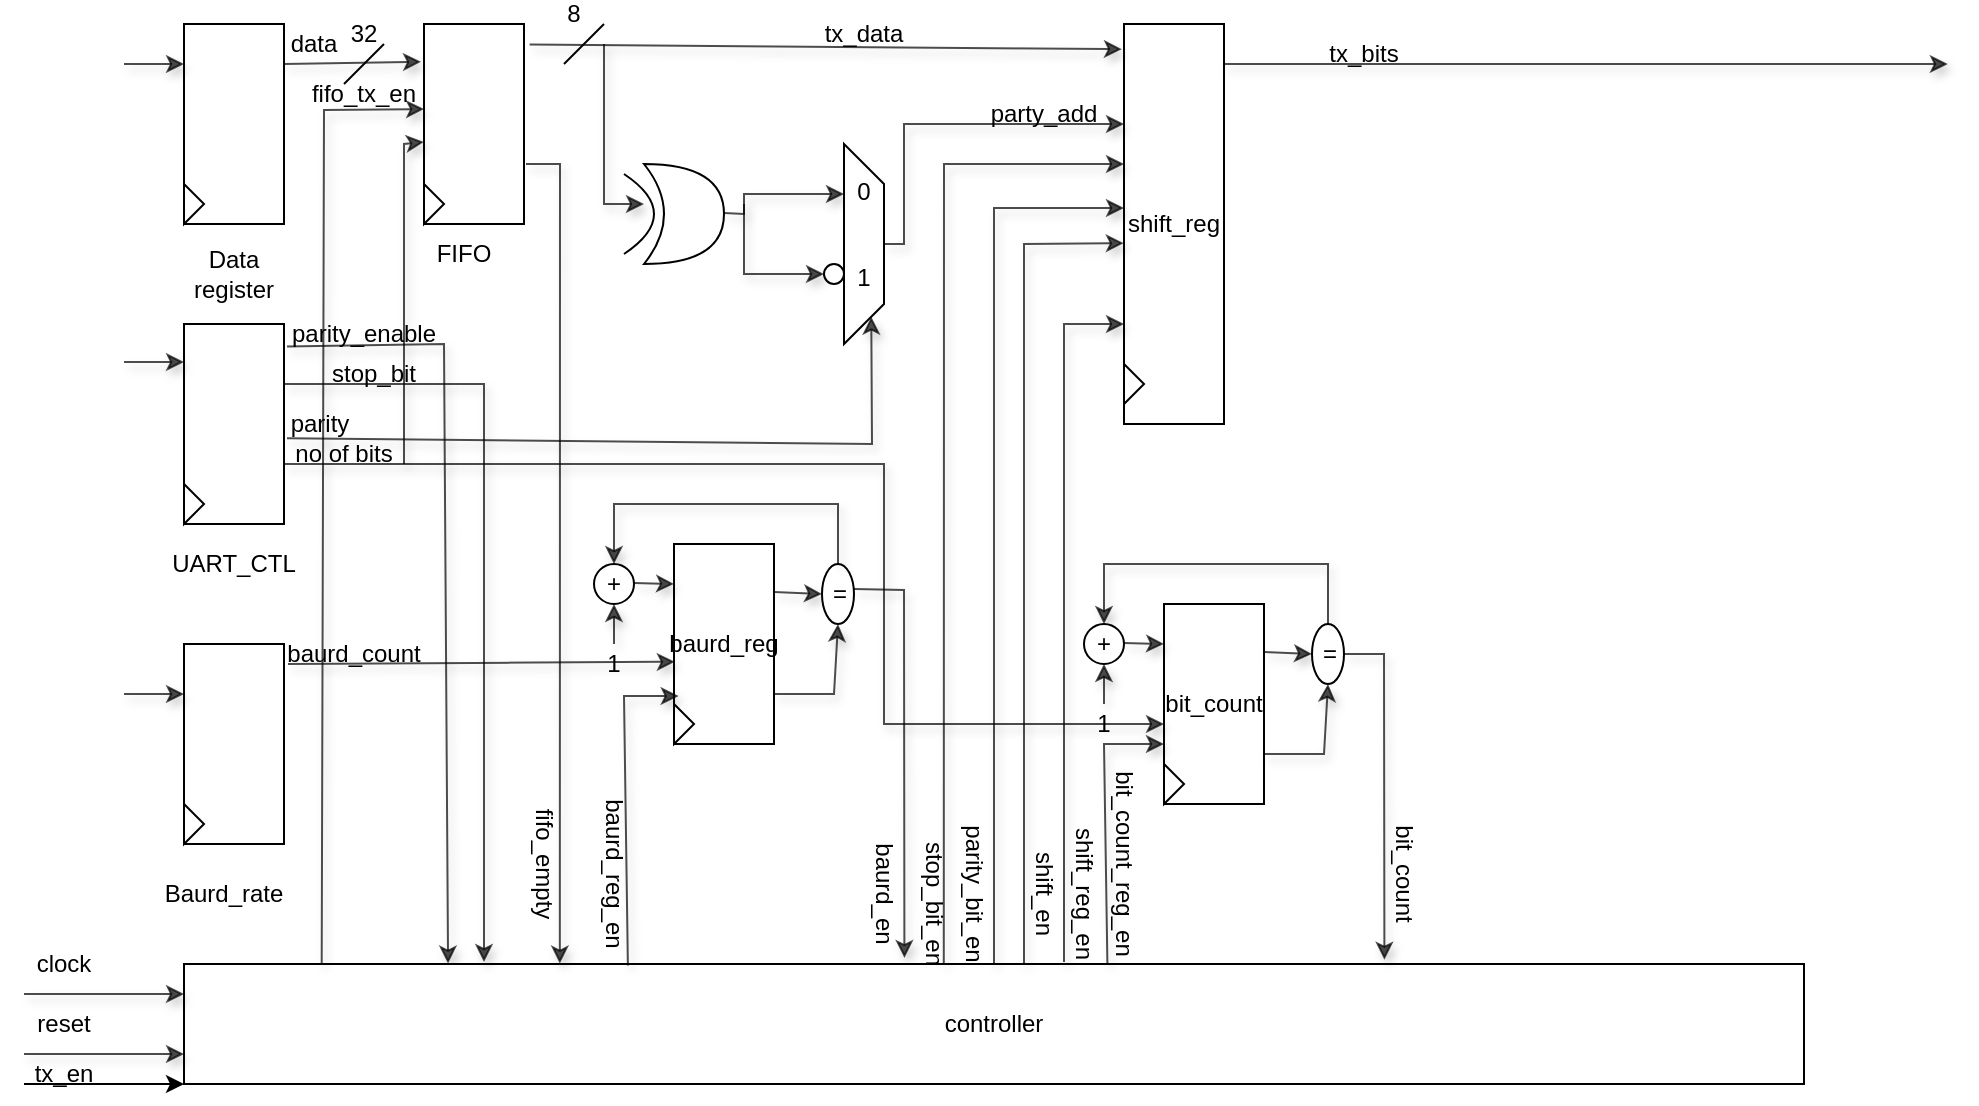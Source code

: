 <mxfile version="26.0.16" pages="2">
  <diagram name="Page-1" id="0iQmTiWb_SyuVuj741Ms">
    <mxGraphModel dx="864" dy="516" grid="1" gridSize="10" guides="1" tooltips="1" connect="1" arrows="1" fold="1" page="1" pageScale="1" pageWidth="1100" pageHeight="850" math="0" shadow="0">
      <root>
        <mxCell id="0" />
        <mxCell id="1" parent="0" />
        <mxCell id="nmXEE6ZkfctVZ-WLgOEb-1" value="" style="rounded=0;whiteSpace=wrap;html=1;direction=south;" parent="1" vertex="1">
          <mxGeometry x="280" y="90" width="50" height="100" as="geometry" />
        </mxCell>
        <mxCell id="nmXEE6ZkfctVZ-WLgOEb-2" value="" style="triangle;whiteSpace=wrap;html=1;" parent="1" vertex="1">
          <mxGeometry x="280" y="170" width="10" height="20" as="geometry" />
        </mxCell>
        <mxCell id="nmXEE6ZkfctVZ-WLgOEb-3" value="" style="rounded=0;whiteSpace=wrap;html=1;direction=south;" parent="1" vertex="1">
          <mxGeometry x="280" y="240" width="50" height="100" as="geometry" />
        </mxCell>
        <mxCell id="nmXEE6ZkfctVZ-WLgOEb-4" value="" style="triangle;whiteSpace=wrap;html=1;" parent="1" vertex="1">
          <mxGeometry x="280" y="320" width="10" height="20" as="geometry" />
        </mxCell>
        <mxCell id="nmXEE6ZkfctVZ-WLgOEb-5" value="" style="rounded=0;whiteSpace=wrap;html=1;direction=south;" parent="1" vertex="1">
          <mxGeometry x="280" y="400" width="50" height="100" as="geometry" />
        </mxCell>
        <mxCell id="nmXEE6ZkfctVZ-WLgOEb-6" value="" style="triangle;whiteSpace=wrap;html=1;" parent="1" vertex="1">
          <mxGeometry x="280" y="480" width="10" height="20" as="geometry" />
        </mxCell>
        <mxCell id="nmXEE6ZkfctVZ-WLgOEb-7" value="" style="rounded=0;whiteSpace=wrap;html=1;direction=south;" parent="1" vertex="1">
          <mxGeometry x="400" y="90" width="50" height="100" as="geometry" />
        </mxCell>
        <mxCell id="nmXEE6ZkfctVZ-WLgOEb-8" value="" style="triangle;whiteSpace=wrap;html=1;" parent="1" vertex="1">
          <mxGeometry x="400" y="170" width="10" height="20" as="geometry" />
        </mxCell>
        <mxCell id="nmXEE6ZkfctVZ-WLgOEb-9" value="" style="endArrow=classic;html=1;rounded=0;strokeWidth=1;startSize=6;opacity=70;jumpSize=1;strokeColor=default;shadow=1;entryX=0.189;entryY=1.03;entryDx=0;entryDy=0;entryPerimeter=0;" parent="1" target="nmXEE6ZkfctVZ-WLgOEb-7" edge="1">
          <mxGeometry width="50" height="50" relative="1" as="geometry">
            <mxPoint x="330" y="110" as="sourcePoint" />
            <mxPoint x="360" y="110" as="targetPoint" />
          </mxGeometry>
        </mxCell>
        <mxCell id="nmXEE6ZkfctVZ-WLgOEb-10" value="shift_reg" style="rounded=0;whiteSpace=wrap;html=1;direction=south;" parent="1" vertex="1">
          <mxGeometry x="750" y="90" width="50" height="200" as="geometry" />
        </mxCell>
        <mxCell id="nmXEE6ZkfctVZ-WLgOEb-11" value="" style="triangle;whiteSpace=wrap;html=1;" parent="1" vertex="1">
          <mxGeometry x="750" y="260" width="10" height="20" as="geometry" />
        </mxCell>
        <mxCell id="nmXEE6ZkfctVZ-WLgOEb-12" value="Data register" style="text;html=1;align=center;verticalAlign=middle;whiteSpace=wrap;rounded=0;" parent="1" vertex="1">
          <mxGeometry x="275" y="200" width="60" height="30" as="geometry" />
        </mxCell>
        <mxCell id="nmXEE6ZkfctVZ-WLgOEb-14" value="UART_CTL" style="text;html=1;align=center;verticalAlign=middle;whiteSpace=wrap;rounded=0;" parent="1" vertex="1">
          <mxGeometry x="275" y="345" width="60" height="30" as="geometry" />
        </mxCell>
        <mxCell id="nmXEE6ZkfctVZ-WLgOEb-15" value="Baurd_rate" style="text;html=1;align=center;verticalAlign=middle;whiteSpace=wrap;rounded=0;" parent="1" vertex="1">
          <mxGeometry x="270" y="510" width="60" height="30" as="geometry" />
        </mxCell>
        <mxCell id="nmXEE6ZkfctVZ-WLgOEb-16" value="" style="endArrow=classic;html=1;rounded=0;strokeWidth=1;startSize=6;opacity=70;jumpSize=1;strokeColor=default;shadow=1;exitX=0.112;exitY=-0.03;exitDx=0;exitDy=0;exitPerimeter=0;entryX=0.163;entryY=-0.004;entryDx=0;entryDy=0;entryPerimeter=0;" parent="1" source="nmXEE6ZkfctVZ-WLgOEb-3" target="nmXEE6ZkfctVZ-WLgOEb-52" edge="1">
          <mxGeometry width="50" height="50" relative="1" as="geometry">
            <mxPoint x="331" y="260" as="sourcePoint" />
            <mxPoint x="365" y="557" as="targetPoint" />
            <Array as="points">
              <mxPoint x="410" y="250" />
            </Array>
          </mxGeometry>
        </mxCell>
        <mxCell id="nmXEE6ZkfctVZ-WLgOEb-17" value="parity_enable" style="text;html=1;align=center;verticalAlign=middle;whiteSpace=wrap;rounded=0;" parent="1" vertex="1">
          <mxGeometry x="340" y="230" width="60" height="30" as="geometry" />
        </mxCell>
        <mxCell id="nmXEE6ZkfctVZ-WLgOEb-18" value="" style="endArrow=classic;html=1;rounded=0;strokeWidth=1;startSize=6;opacity=70;jumpSize=1;strokeColor=default;shadow=1;entryX=0.063;entryY=1.021;entryDx=0;entryDy=0;entryPerimeter=0;exitX=0.103;exitY=-0.056;exitDx=0;exitDy=0;exitPerimeter=0;" parent="1" source="nmXEE6ZkfctVZ-WLgOEb-7" target="nmXEE6ZkfctVZ-WLgOEb-10" edge="1">
          <mxGeometry width="50" height="50" relative="1" as="geometry">
            <mxPoint x="490" y="100" as="sourcePoint" />
            <mxPoint x="520" y="100" as="targetPoint" />
          </mxGeometry>
        </mxCell>
        <mxCell id="nmXEE6ZkfctVZ-WLgOEb-19" value="" style="endArrow=classic;html=1;rounded=0;strokeWidth=1;startSize=6;opacity=70;jumpSize=1;strokeColor=default;shadow=1;" parent="1" edge="1">
          <mxGeometry width="50" height="50" relative="1" as="geometry">
            <mxPoint x="490" y="100" as="sourcePoint" />
            <mxPoint x="510" y="180" as="targetPoint" />
            <Array as="points">
              <mxPoint x="490" y="180" />
            </Array>
          </mxGeometry>
        </mxCell>
        <mxCell id="nmXEE6ZkfctVZ-WLgOEb-32" value="" style="endArrow=classic;html=1;rounded=0;strokeWidth=1;startSize=6;opacity=70;jumpSize=1;strokeColor=default;shadow=1;entryX=0.25;entryY=1;entryDx=0;entryDy=0;" parent="1" target="nmXEE6ZkfctVZ-WLgOEb-10" edge="1">
          <mxGeometry width="50" height="50" relative="1" as="geometry">
            <mxPoint x="630" y="200" as="sourcePoint" />
            <mxPoint x="750" y="140" as="targetPoint" />
            <Array as="points">
              <mxPoint x="640" y="200" />
              <mxPoint x="640" y="140" />
            </Array>
          </mxGeometry>
        </mxCell>
        <mxCell id="nmXEE6ZkfctVZ-WLgOEb-33" value="" style="endArrow=classic;html=1;rounded=0;strokeWidth=1;startSize=6;opacity=70;jumpSize=1;strokeColor=default;shadow=1;entryX=1;entryY=0.25;entryDx=0;entryDy=0;exitX=0.571;exitY=-0.03;exitDx=0;exitDy=0;exitPerimeter=0;" parent="1" source="nmXEE6ZkfctVZ-WLgOEb-3" target="nmXEE6ZkfctVZ-WLgOEb-24" edge="1">
          <mxGeometry width="50" height="50" relative="1" as="geometry">
            <mxPoint x="330" y="280" as="sourcePoint" />
            <mxPoint x="360" y="280" as="targetPoint" />
            <Array as="points">
              <mxPoint x="624" y="300" />
            </Array>
          </mxGeometry>
        </mxCell>
        <mxCell id="nmXEE6ZkfctVZ-WLgOEb-50" value="" style="group" parent="1" vertex="1" connectable="0">
          <mxGeometry x="485" y="330" width="130" height="120" as="geometry" />
        </mxCell>
        <mxCell id="nmXEE6ZkfctVZ-WLgOEb-37" value="baurd_reg" style="rounded=0;whiteSpace=wrap;html=1;direction=south;" parent="nmXEE6ZkfctVZ-WLgOEb-50" vertex="1">
          <mxGeometry x="40" y="20" width="50" height="100" as="geometry" />
        </mxCell>
        <mxCell id="nmXEE6ZkfctVZ-WLgOEb-38" value="" style="triangle;whiteSpace=wrap;html=1;" parent="nmXEE6ZkfctVZ-WLgOEb-50" vertex="1">
          <mxGeometry x="40" y="100" width="10" height="20" as="geometry" />
        </mxCell>
        <mxCell id="nmXEE6ZkfctVZ-WLgOEb-42" value="" style="group" parent="nmXEE6ZkfctVZ-WLgOEb-50" vertex="1" connectable="0">
          <mxGeometry x="90" y="30" width="40" height="30" as="geometry" />
        </mxCell>
        <mxCell id="nmXEE6ZkfctVZ-WLgOEb-39" value="" style="endArrow=classic;html=1;rounded=0;strokeWidth=1;startSize=6;opacity=70;jumpSize=1;strokeColor=default;shadow=1;entryX=0;entryY=0.5;entryDx=0;entryDy=0;" parent="nmXEE6ZkfctVZ-WLgOEb-42" target="nmXEE6ZkfctVZ-WLgOEb-40" edge="1">
          <mxGeometry width="50" height="50" relative="1" as="geometry">
            <mxPoint y="14" as="sourcePoint" />
            <mxPoint x="20" y="14" as="targetPoint" />
          </mxGeometry>
        </mxCell>
        <mxCell id="nmXEE6ZkfctVZ-WLgOEb-40" value="" style="ellipse;whiteSpace=wrap;html=1;" parent="nmXEE6ZkfctVZ-WLgOEb-42" vertex="1">
          <mxGeometry x="24" width="16" height="30" as="geometry" />
        </mxCell>
        <mxCell id="nmXEE6ZkfctVZ-WLgOEb-41" value="=" style="text;html=1;align=center;verticalAlign=middle;whiteSpace=wrap;rounded=0;" parent="nmXEE6ZkfctVZ-WLgOEb-42" vertex="1">
          <mxGeometry x="26" y="10" width="14" height="10" as="geometry" />
        </mxCell>
        <mxCell id="nmXEE6ZkfctVZ-WLgOEb-44" value="" style="endArrow=classic;html=1;rounded=0;strokeWidth=1;startSize=6;opacity=70;jumpSize=1;strokeColor=default;shadow=1;exitX=0.5;exitY=0;exitDx=0;exitDy=0;" parent="nmXEE6ZkfctVZ-WLgOEb-50" source="nmXEE6ZkfctVZ-WLgOEb-40" target="nmXEE6ZkfctVZ-WLgOEb-45" edge="1">
          <mxGeometry width="50" height="50" relative="1" as="geometry">
            <mxPoint x="155" y="20" as="sourcePoint" />
            <mxPoint y="40" as="targetPoint" />
            <Array as="points">
              <mxPoint x="122" />
              <mxPoint x="10" />
            </Array>
          </mxGeometry>
        </mxCell>
        <mxCell id="nmXEE6ZkfctVZ-WLgOEb-45" value="" style="ellipse;whiteSpace=wrap;html=1;" parent="nmXEE6ZkfctVZ-WLgOEb-50" vertex="1">
          <mxGeometry y="30" width="20" height="20" as="geometry" />
        </mxCell>
        <mxCell id="nmXEE6ZkfctVZ-WLgOEb-46" value="+" style="text;html=1;align=center;verticalAlign=middle;whiteSpace=wrap;rounded=0;" parent="nmXEE6ZkfctVZ-WLgOEb-50" vertex="1">
          <mxGeometry x="5" y="32.5" width="10" height="15" as="geometry" />
        </mxCell>
        <mxCell id="nmXEE6ZkfctVZ-WLgOEb-47" value="" style="endArrow=classic;html=1;rounded=0;strokeWidth=1;startSize=6;opacity=70;jumpSize=1;strokeColor=default;shadow=1;entryX=0.5;entryY=1;entryDx=0;entryDy=0;" parent="nmXEE6ZkfctVZ-WLgOEb-50" target="nmXEE6ZkfctVZ-WLgOEb-45" edge="1">
          <mxGeometry width="50" height="50" relative="1" as="geometry">
            <mxPoint x="10" y="70" as="sourcePoint" />
            <mxPoint x="-10" y="10" as="targetPoint" />
          </mxGeometry>
        </mxCell>
        <mxCell id="nmXEE6ZkfctVZ-WLgOEb-48" value="1" style="text;html=1;align=center;verticalAlign=middle;whiteSpace=wrap;rounded=0;" parent="nmXEE6ZkfctVZ-WLgOEb-50" vertex="1">
          <mxGeometry y="75" width="20" height="10" as="geometry" />
        </mxCell>
        <mxCell id="nmXEE6ZkfctVZ-WLgOEb-49" value="" style="endArrow=classic;html=1;rounded=0;strokeWidth=1;startSize=6;opacity=70;jumpSize=1;strokeColor=default;shadow=1;" parent="nmXEE6ZkfctVZ-WLgOEb-50" edge="1">
          <mxGeometry width="50" height="50" relative="1" as="geometry">
            <mxPoint x="20" y="39.5" as="sourcePoint" />
            <mxPoint x="40" y="40" as="targetPoint" />
          </mxGeometry>
        </mxCell>
        <mxCell id="nmXEE6ZkfctVZ-WLgOEb-43" value="" style="endArrow=classic;html=1;rounded=0;strokeWidth=1;startSize=6;opacity=70;jumpSize=1;strokeColor=default;shadow=1;entryX=0.5;entryY=1;entryDx=0;entryDy=0;exitX=0.75;exitY=0;exitDx=0;exitDy=0;" parent="nmXEE6ZkfctVZ-WLgOEb-50" source="nmXEE6ZkfctVZ-WLgOEb-37" target="nmXEE6ZkfctVZ-WLgOEb-40" edge="1">
          <mxGeometry width="50" height="50" relative="1" as="geometry">
            <mxPoint x="100" y="90" as="sourcePoint" />
            <mxPoint x="-40" y="95" as="targetPoint" />
            <Array as="points">
              <mxPoint x="120" y="95" />
            </Array>
          </mxGeometry>
        </mxCell>
        <mxCell id="nmXEE6ZkfctVZ-WLgOEb-51" value="" style="endArrow=classic;html=1;rounded=0;strokeWidth=1;startSize=6;opacity=70;jumpSize=1;strokeColor=default;shadow=1;entryX=0.42;entryY=-0.051;entryDx=0;entryDy=0;entryPerimeter=0;exitX=1;exitY=0.25;exitDx=0;exitDy=0;" parent="1" source="nmXEE6ZkfctVZ-WLgOEb-41" edge="1">
          <mxGeometry width="50" height="50" relative="1" as="geometry">
            <mxPoint x="640" y="375" as="sourcePoint" />
            <mxPoint x="640.2" y="556.94" as="targetPoint" />
            <Array as="points">
              <mxPoint x="640" y="373" />
            </Array>
          </mxGeometry>
        </mxCell>
        <mxCell id="nmXEE6ZkfctVZ-WLgOEb-52" value="" style="rounded=0;whiteSpace=wrap;html=1;" parent="1" vertex="1">
          <mxGeometry x="280" y="560" width="810" height="60" as="geometry" />
        </mxCell>
        <UserObject label="controller" link="data:page/id,8DzqNKBsNxJn6VCQn896" id="nmXEE6ZkfctVZ-WLgOEb-53">
          <mxCell style="text;html=1;align=center;verticalAlign=middle;whiteSpace=wrap;rounded=0;" parent="1" vertex="1">
            <mxGeometry x="655" y="575" width="60" height="30" as="geometry" />
          </mxCell>
        </UserObject>
        <mxCell id="nmXEE6ZkfctVZ-WLgOEb-54" value="" style="group" parent="1" vertex="1" connectable="0">
          <mxGeometry x="730" y="360" width="130" height="120" as="geometry" />
        </mxCell>
        <mxCell id="nmXEE6ZkfctVZ-WLgOEb-55" value="bit_count" style="rounded=0;whiteSpace=wrap;html=1;direction=south;" parent="nmXEE6ZkfctVZ-WLgOEb-54" vertex="1">
          <mxGeometry x="40" y="20" width="50" height="100" as="geometry" />
        </mxCell>
        <mxCell id="nmXEE6ZkfctVZ-WLgOEb-56" value="" style="triangle;whiteSpace=wrap;html=1;" parent="nmXEE6ZkfctVZ-WLgOEb-54" vertex="1">
          <mxGeometry x="40" y="100" width="10" height="20" as="geometry" />
        </mxCell>
        <mxCell id="nmXEE6ZkfctVZ-WLgOEb-57" value="" style="group" parent="nmXEE6ZkfctVZ-WLgOEb-54" vertex="1" connectable="0">
          <mxGeometry x="90" y="30" width="40" height="30" as="geometry" />
        </mxCell>
        <mxCell id="nmXEE6ZkfctVZ-WLgOEb-58" value="" style="endArrow=classic;html=1;rounded=0;strokeWidth=1;startSize=6;opacity=70;jumpSize=1;strokeColor=default;shadow=1;entryX=0;entryY=0.5;entryDx=0;entryDy=0;" parent="nmXEE6ZkfctVZ-WLgOEb-57" target="nmXEE6ZkfctVZ-WLgOEb-59" edge="1">
          <mxGeometry width="50" height="50" relative="1" as="geometry">
            <mxPoint y="14" as="sourcePoint" />
            <mxPoint x="20" y="14" as="targetPoint" />
          </mxGeometry>
        </mxCell>
        <mxCell id="nmXEE6ZkfctVZ-WLgOEb-59" value="" style="ellipse;whiteSpace=wrap;html=1;" parent="nmXEE6ZkfctVZ-WLgOEb-57" vertex="1">
          <mxGeometry x="24" width="16" height="30" as="geometry" />
        </mxCell>
        <mxCell id="nmXEE6ZkfctVZ-WLgOEb-60" value="=" style="text;html=1;align=center;verticalAlign=middle;whiteSpace=wrap;rounded=0;" parent="nmXEE6ZkfctVZ-WLgOEb-57" vertex="1">
          <mxGeometry x="26" y="10" width="14" height="10" as="geometry" />
        </mxCell>
        <mxCell id="nmXEE6ZkfctVZ-WLgOEb-61" value="" style="endArrow=classic;html=1;rounded=0;strokeWidth=1;startSize=6;opacity=70;jumpSize=1;strokeColor=default;shadow=1;exitX=0.5;exitY=0;exitDx=0;exitDy=0;" parent="nmXEE6ZkfctVZ-WLgOEb-54" source="nmXEE6ZkfctVZ-WLgOEb-59" target="nmXEE6ZkfctVZ-WLgOEb-62" edge="1">
          <mxGeometry width="50" height="50" relative="1" as="geometry">
            <mxPoint x="155" y="20" as="sourcePoint" />
            <mxPoint y="40" as="targetPoint" />
            <Array as="points">
              <mxPoint x="122" />
              <mxPoint x="10" />
            </Array>
          </mxGeometry>
        </mxCell>
        <mxCell id="nmXEE6ZkfctVZ-WLgOEb-62" value="" style="ellipse;whiteSpace=wrap;html=1;" parent="nmXEE6ZkfctVZ-WLgOEb-54" vertex="1">
          <mxGeometry y="30" width="20" height="20" as="geometry" />
        </mxCell>
        <mxCell id="nmXEE6ZkfctVZ-WLgOEb-63" value="+" style="text;html=1;align=center;verticalAlign=middle;whiteSpace=wrap;rounded=0;" parent="nmXEE6ZkfctVZ-WLgOEb-54" vertex="1">
          <mxGeometry x="5" y="32.5" width="10" height="15" as="geometry" />
        </mxCell>
        <mxCell id="nmXEE6ZkfctVZ-WLgOEb-64" value="" style="endArrow=classic;html=1;rounded=0;strokeWidth=1;startSize=6;opacity=70;jumpSize=1;strokeColor=default;shadow=1;entryX=0.5;entryY=1;entryDx=0;entryDy=0;" parent="nmXEE6ZkfctVZ-WLgOEb-54" target="nmXEE6ZkfctVZ-WLgOEb-62" edge="1">
          <mxGeometry width="50" height="50" relative="1" as="geometry">
            <mxPoint x="10" y="70" as="sourcePoint" />
            <mxPoint x="-10" y="10" as="targetPoint" />
          </mxGeometry>
        </mxCell>
        <mxCell id="nmXEE6ZkfctVZ-WLgOEb-65" value="1" style="text;html=1;align=center;verticalAlign=middle;whiteSpace=wrap;rounded=0;" parent="nmXEE6ZkfctVZ-WLgOEb-54" vertex="1">
          <mxGeometry y="75" width="20" height="10" as="geometry" />
        </mxCell>
        <mxCell id="nmXEE6ZkfctVZ-WLgOEb-66" value="" style="endArrow=classic;html=1;rounded=0;strokeWidth=1;startSize=6;opacity=70;jumpSize=1;strokeColor=default;shadow=1;" parent="nmXEE6ZkfctVZ-WLgOEb-54" edge="1">
          <mxGeometry width="50" height="50" relative="1" as="geometry">
            <mxPoint x="20" y="39.5" as="sourcePoint" />
            <mxPoint x="40" y="40" as="targetPoint" />
          </mxGeometry>
        </mxCell>
        <mxCell id="nmXEE6ZkfctVZ-WLgOEb-70" value="" style="endArrow=classic;html=1;rounded=0;strokeWidth=1;startSize=6;opacity=70;jumpSize=1;strokeColor=default;shadow=1;exitX=0.57;exitY=-0.004;exitDx=0;exitDy=0;exitPerimeter=0;" parent="nmXEE6ZkfctVZ-WLgOEb-54" source="nmXEE6ZkfctVZ-WLgOEb-52" edge="1">
          <mxGeometry width="50" height="50" relative="1" as="geometry">
            <mxPoint x="15" y="90" as="sourcePoint" />
            <mxPoint x="40" y="90" as="targetPoint" />
            <Array as="points">
              <mxPoint x="10" y="90" />
            </Array>
          </mxGeometry>
        </mxCell>
        <mxCell id="nmXEE6ZkfctVZ-WLgOEb-88" value="" style="endArrow=classic;html=1;rounded=0;strokeWidth=1;startSize=6;opacity=70;jumpSize=1;strokeColor=default;shadow=1;entryX=0.5;entryY=1;entryDx=0;entryDy=0;exitX=0.75;exitY=0;exitDx=0;exitDy=0;" parent="nmXEE6ZkfctVZ-WLgOEb-54" edge="1">
          <mxGeometry width="50" height="50" relative="1" as="geometry">
            <mxPoint x="90" y="95" as="sourcePoint" />
            <mxPoint x="122" y="60" as="targetPoint" />
            <Array as="points">
              <mxPoint x="120" y="95" />
            </Array>
          </mxGeometry>
        </mxCell>
        <mxCell id="nmXEE6ZkfctVZ-WLgOEb-67" value="" style="endArrow=classic;html=1;rounded=0;strokeWidth=1;startSize=6;opacity=70;jumpSize=1;strokeColor=default;shadow=1;" parent="1" edge="1">
          <mxGeometry width="50" height="50" relative="1" as="geometry">
            <mxPoint x="330" y="310" as="sourcePoint" />
            <mxPoint x="770" y="440" as="targetPoint" />
            <Array as="points">
              <mxPoint x="630" y="310" />
              <mxPoint x="630" y="440" />
              <mxPoint x="670" y="440" />
            </Array>
          </mxGeometry>
        </mxCell>
        <mxCell id="nmXEE6ZkfctVZ-WLgOEb-68" value="no of bits" style="text;html=1;align=center;verticalAlign=middle;whiteSpace=wrap;rounded=0;" parent="1" vertex="1">
          <mxGeometry x="330" y="300" width="60" height="10" as="geometry" />
        </mxCell>
        <mxCell id="nmXEE6ZkfctVZ-WLgOEb-69" value="" style="endArrow=classic;html=1;rounded=0;strokeWidth=1;startSize=6;opacity=70;jumpSize=1;strokeColor=default;shadow=1;entryX=0.741;entryY=-0.036;entryDx=0;entryDy=0;entryPerimeter=0;" parent="1" target="nmXEE6ZkfctVZ-WLgOEb-52" edge="1">
          <mxGeometry width="50" height="50" relative="1" as="geometry">
            <mxPoint x="860" y="405" as="sourcePoint" />
            <mxPoint x="890" y="405" as="targetPoint" />
            <Array as="points">
              <mxPoint x="880" y="405" />
            </Array>
          </mxGeometry>
        </mxCell>
        <mxCell id="nmXEE6ZkfctVZ-WLgOEb-71" value="" style="endArrow=classic;html=1;rounded=0;strokeWidth=1;startSize=6;opacity=70;jumpSize=1;strokeColor=default;shadow=1;entryX=0.75;entryY=1;entryDx=0;entryDy=0;" parent="1" target="nmXEE6ZkfctVZ-WLgOEb-10" edge="1">
          <mxGeometry width="50" height="50" relative="1" as="geometry">
            <mxPoint x="720" y="559" as="sourcePoint" />
            <mxPoint x="620" y="340" as="targetPoint" />
            <Array as="points">
              <mxPoint x="720" y="240" />
            </Array>
          </mxGeometry>
        </mxCell>
        <mxCell id="nmXEE6ZkfctVZ-WLgOEb-72" value="" style="endArrow=classic;html=1;rounded=0;strokeWidth=1;startSize=6;opacity=70;jumpSize=1;strokeColor=default;shadow=1;entryX=0.548;entryY=1.002;entryDx=0;entryDy=0;entryPerimeter=0;" parent="1" target="nmXEE6ZkfctVZ-WLgOEb-10" edge="1">
          <mxGeometry width="50" height="50" relative="1" as="geometry">
            <mxPoint x="700" y="560" as="sourcePoint" />
            <mxPoint x="730" y="241" as="targetPoint" />
            <Array as="points">
              <mxPoint x="700" y="200" />
            </Array>
          </mxGeometry>
        </mxCell>
        <mxCell id="nmXEE6ZkfctVZ-WLgOEb-73" value="" style="endArrow=classic;html=1;rounded=0;strokeWidth=1;startSize=6;opacity=70;jumpSize=1;strokeColor=default;shadow=1;entryX=0.232;entryY=-0.004;entryDx=0;entryDy=0;entryPerimeter=0;" parent="1" target="nmXEE6ZkfctVZ-WLgOEb-52" edge="1">
          <mxGeometry width="50" height="50" relative="1" as="geometry">
            <mxPoint x="451" y="160" as="sourcePoint" />
            <mxPoint x="690" y="560" as="targetPoint" />
            <Array as="points">
              <mxPoint x="468" y="160" />
            </Array>
          </mxGeometry>
        </mxCell>
        <mxCell id="nmXEE6ZkfctVZ-WLgOEb-75" value="" style="endArrow=classic;html=1;rounded=0;strokeWidth=1;startSize=6;opacity=70;jumpSize=1;strokeColor=default;shadow=1;" parent="1" edge="1">
          <mxGeometry width="50" height="50" relative="1" as="geometry">
            <mxPoint x="800" y="110" as="sourcePoint" />
            <mxPoint x="1161.91" y="110" as="targetPoint" />
          </mxGeometry>
        </mxCell>
        <mxCell id="nmXEE6ZkfctVZ-WLgOEb-77" value="" style="endArrow=classic;html=1;rounded=0;strokeWidth=1;startSize=6;opacity=70;jumpSize=1;strokeColor=default;shadow=1;" parent="1" edge="1">
          <mxGeometry width="50" height="50" relative="1" as="geometry">
            <mxPoint x="250" y="110" as="sourcePoint" />
            <mxPoint x="280" y="110" as="targetPoint" />
          </mxGeometry>
        </mxCell>
        <mxCell id="nmXEE6ZkfctVZ-WLgOEb-78" value="" style="endArrow=classic;html=1;rounded=0;strokeWidth=1;startSize=6;opacity=70;jumpSize=1;strokeColor=default;shadow=1;" parent="1" edge="1">
          <mxGeometry width="50" height="50" relative="1" as="geometry">
            <mxPoint x="250" y="259" as="sourcePoint" />
            <mxPoint x="280" y="259" as="targetPoint" />
          </mxGeometry>
        </mxCell>
        <mxCell id="nmXEE6ZkfctVZ-WLgOEb-79" value="" style="endArrow=classic;html=1;rounded=0;strokeWidth=1;startSize=6;opacity=70;jumpSize=1;strokeColor=default;shadow=1;" parent="1" edge="1">
          <mxGeometry width="50" height="50" relative="1" as="geometry">
            <mxPoint x="250" y="425" as="sourcePoint" />
            <mxPoint x="280" y="425" as="targetPoint" />
          </mxGeometry>
        </mxCell>
        <mxCell id="nmXEE6ZkfctVZ-WLgOEb-80" value="baurd_reg_en" style="text;html=1;align=center;verticalAlign=middle;whiteSpace=wrap;rounded=0;rotation=90;" parent="1" vertex="1">
          <mxGeometry x="450" y="500" width="90" height="30" as="geometry" />
        </mxCell>
        <mxCell id="nmXEE6ZkfctVZ-WLgOEb-82" value="baurd_count" style="text;html=1;align=center;verticalAlign=middle;whiteSpace=wrap;rounded=0;" parent="1" vertex="1">
          <mxGeometry x="340" y="400" width="50" height="10" as="geometry" />
        </mxCell>
        <mxCell id="nmXEE6ZkfctVZ-WLgOEb-83" value="baurd_en" style="text;html=1;align=center;verticalAlign=middle;whiteSpace=wrap;rounded=0;rotation=90;" parent="1" vertex="1">
          <mxGeometry x="590" y="510" width="80" height="30" as="geometry" />
        </mxCell>
        <mxCell id="nmXEE6ZkfctVZ-WLgOEb-84" value="FIFO" style="text;html=1;align=center;verticalAlign=middle;whiteSpace=wrap;rounded=0;" parent="1" vertex="1">
          <mxGeometry x="390" y="190" width="60" height="30" as="geometry" />
        </mxCell>
        <mxCell id="nmXEE6ZkfctVZ-WLgOEb-86" value="fifo_empty" style="text;html=1;align=center;verticalAlign=middle;whiteSpace=wrap;rounded=0;rotation=90;" parent="1" vertex="1">
          <mxGeometry x="420" y="495" width="80" height="30" as="geometry" />
        </mxCell>
        <mxCell id="nmXEE6ZkfctVZ-WLgOEb-87" value="shift_en" style="text;html=1;align=center;verticalAlign=middle;whiteSpace=wrap;rounded=0;rotation=90;" parent="1" vertex="1">
          <mxGeometry x="670" y="510" width="80" height="30" as="geometry" />
        </mxCell>
        <mxCell id="nmXEE6ZkfctVZ-WLgOEb-89" value="" style="endArrow=classic;html=1;rounded=0;strokeWidth=1;startSize=6;opacity=70;jumpSize=1;strokeColor=default;shadow=1;entryX=0.589;entryY=0.992;entryDx=0;entryDy=0;entryPerimeter=0;" parent="1" target="nmXEE6ZkfctVZ-WLgOEb-37" edge="1">
          <mxGeometry width="50" height="50" relative="1" as="geometry">
            <mxPoint x="332" y="410" as="sourcePoint" />
            <mxPoint x="440" y="410" as="targetPoint" />
          </mxGeometry>
        </mxCell>
        <mxCell id="nmXEE6ZkfctVZ-WLgOEb-91" value="shift_reg_en" style="text;html=1;align=center;verticalAlign=middle;whiteSpace=wrap;rounded=0;rotation=90;" parent="1" vertex="1">
          <mxGeometry x="690" y="510" width="80" height="30" as="geometry" />
        </mxCell>
        <mxCell id="nmXEE6ZkfctVZ-WLgOEb-92" value="bit_count_reg_en" style="text;html=1;align=center;verticalAlign=middle;whiteSpace=wrap;rounded=0;rotation=90;" parent="1" vertex="1">
          <mxGeometry x="715" y="495" width="70" height="30" as="geometry" />
        </mxCell>
        <mxCell id="nmXEE6ZkfctVZ-WLgOEb-93" value="bit_count" style="text;html=1;align=center;verticalAlign=middle;whiteSpace=wrap;rounded=0;rotation=90;" parent="1" vertex="1">
          <mxGeometry x="850" y="500" width="80" height="30" as="geometry" />
        </mxCell>
        <mxCell id="nmXEE6ZkfctVZ-WLgOEb-95" value="fifo_tx_en" style="text;html=1;align=center;verticalAlign=middle;whiteSpace=wrap;rounded=0;" parent="1" vertex="1">
          <mxGeometry x="340" y="110" width="60" height="30" as="geometry" />
        </mxCell>
        <mxCell id="nmXEE6ZkfctVZ-WLgOEb-96" value="" style="endArrow=classic;html=1;rounded=0;strokeWidth=1;startSize=6;opacity=70;jumpSize=1;strokeColor=default;shadow=1;" parent="1" edge="1">
          <mxGeometry width="50" height="50" relative="1" as="geometry">
            <mxPoint x="200" y="575" as="sourcePoint" />
            <mxPoint x="280" y="575" as="targetPoint" />
          </mxGeometry>
        </mxCell>
        <mxCell id="nmXEE6ZkfctVZ-WLgOEb-97" value="clock" style="text;html=1;align=center;verticalAlign=middle;whiteSpace=wrap;rounded=0;" parent="1" vertex="1">
          <mxGeometry x="190" y="545" width="60" height="30" as="geometry" />
        </mxCell>
        <mxCell id="nmXEE6ZkfctVZ-WLgOEb-98" value="" style="endArrow=classic;html=1;rounded=0;strokeWidth=1;startSize=6;opacity=70;jumpSize=1;strokeColor=default;shadow=1;" parent="1" edge="1">
          <mxGeometry width="50" height="50" relative="1" as="geometry">
            <mxPoint x="200" y="605" as="sourcePoint" />
            <mxPoint x="280" y="605" as="targetPoint" />
          </mxGeometry>
        </mxCell>
        <mxCell id="nmXEE6ZkfctVZ-WLgOEb-99" value="reset" style="text;html=1;align=center;verticalAlign=middle;whiteSpace=wrap;rounded=0;" parent="1" vertex="1">
          <mxGeometry x="190" y="575" width="60" height="30" as="geometry" />
        </mxCell>
        <mxCell id="nmXEE6ZkfctVZ-WLgOEb-100" value="party_add" style="text;html=1;align=center;verticalAlign=middle;whiteSpace=wrap;rounded=0;" parent="1" vertex="1">
          <mxGeometry x="680" y="120" width="60" height="30" as="geometry" />
        </mxCell>
        <mxCell id="nmXEE6ZkfctVZ-WLgOEb-101" value="" style="endArrow=none;html=1;rounded=0;" parent="1" edge="1">
          <mxGeometry width="50" height="50" relative="1" as="geometry">
            <mxPoint x="470" y="110" as="sourcePoint" />
            <mxPoint x="490" y="90" as="targetPoint" />
          </mxGeometry>
        </mxCell>
        <mxCell id="nmXEE6ZkfctVZ-WLgOEb-102" value="8" style="text;html=1;align=center;verticalAlign=middle;whiteSpace=wrap;rounded=0;" parent="1" vertex="1">
          <mxGeometry x="470" y="80" width="10" height="10" as="geometry" />
        </mxCell>
        <mxCell id="nmXEE6ZkfctVZ-WLgOEb-103" value="tx_data" style="text;html=1;align=center;verticalAlign=middle;whiteSpace=wrap;rounded=0;" parent="1" vertex="1">
          <mxGeometry x="590" y="80" width="60" height="30" as="geometry" />
        </mxCell>
        <mxCell id="nmXEE6ZkfctVZ-WLgOEb-104" value="data" style="text;html=1;align=center;verticalAlign=middle;whiteSpace=wrap;rounded=0;" parent="1" vertex="1">
          <mxGeometry x="330" y="90" width="30" height="20" as="geometry" />
        </mxCell>
        <mxCell id="aORZdSc75-Fo3MQnWId7-1" value="" style="endArrow=none;html=1;rounded=0;" parent="1" edge="1">
          <mxGeometry width="50" height="50" relative="1" as="geometry">
            <mxPoint x="360" y="120" as="sourcePoint" />
            <mxPoint x="380" y="100" as="targetPoint" />
          </mxGeometry>
        </mxCell>
        <mxCell id="aORZdSc75-Fo3MQnWId7-2" value="32" style="text;html=1;align=center;verticalAlign=middle;whiteSpace=wrap;rounded=0;" parent="1" vertex="1">
          <mxGeometry x="355" y="80" width="30" height="30" as="geometry" />
        </mxCell>
        <mxCell id="aORZdSc75-Fo3MQnWId7-3" value="tx_bits" style="text;html=1;align=center;verticalAlign=middle;whiteSpace=wrap;rounded=0;" parent="1" vertex="1">
          <mxGeometry x="840" y="100" width="60" height="10" as="geometry" />
        </mxCell>
        <mxCell id="iL0YTwdqy25Y3jKW_N1v-3" value="" style="endArrow=classic;html=1;rounded=0;strokeWidth=1;startSize=6;opacity=70;jumpSize=1;strokeColor=default;shadow=1;exitX=0.085;exitY=-0.004;exitDx=0;exitDy=0;exitPerimeter=0;entryX=1;entryY=0.75;entryDx=0;entryDy=0;" parent="1" source="nmXEE6ZkfctVZ-WLgOEb-52" target="nmXEE6ZkfctVZ-WLgOEb-95" edge="1">
          <mxGeometry width="50" height="50" relative="1" as="geometry">
            <mxPoint x="349" y="560" as="sourcePoint" />
            <mxPoint x="400" y="160" as="targetPoint" />
            <Array as="points">
              <mxPoint x="350" y="133" />
            </Array>
          </mxGeometry>
        </mxCell>
        <mxCell id="nmXEE6ZkfctVZ-WLgOEb-34" value="parity" style="text;html=1;align=center;verticalAlign=middle;whiteSpace=wrap;rounded=0;" parent="1" vertex="1">
          <mxGeometry x="328" y="285" width="40" height="10" as="geometry" />
        </mxCell>
        <mxCell id="nmXEE6ZkfctVZ-WLgOEb-74" value="" style="endArrow=classic;html=1;rounded=0;strokeWidth=1;startSize=6;opacity=70;jumpSize=1;strokeColor=default;shadow=1;exitX=0.274;exitY=0.012;exitDx=0;exitDy=0;exitPerimeter=0;entryX=0.233;entryY=-0.198;entryDx=0;entryDy=0;entryPerimeter=0;" parent="1" source="nmXEE6ZkfctVZ-WLgOEb-52" target="nmXEE6ZkfctVZ-WLgOEb-38" edge="1">
          <mxGeometry width="50" height="50" relative="1" as="geometry">
            <mxPoint x="495" y="424" as="sourcePoint" />
            <mxPoint x="525" y="424" as="targetPoint" />
            <Array as="points">
              <mxPoint x="500" y="426" />
            </Array>
          </mxGeometry>
        </mxCell>
        <mxCell id="iL0YTwdqy25Y3jKW_N1v-6" value="" style="endArrow=classic;html=1;rounded=0;strokeWidth=1;startSize=6;opacity=70;jumpSize=1;strokeColor=default;shadow=1;" parent="1" edge="1">
          <mxGeometry width="50" height="50" relative="1" as="geometry">
            <mxPoint x="330" y="270" as="sourcePoint" />
            <mxPoint x="430" y="559" as="targetPoint" />
            <Array as="points">
              <mxPoint x="430" y="270" />
            </Array>
          </mxGeometry>
        </mxCell>
        <mxCell id="iL0YTwdqy25Y3jKW_N1v-10" value="stop_bit" style="text;html=1;align=center;verticalAlign=middle;whiteSpace=wrap;rounded=0;" parent="1" vertex="1">
          <mxGeometry x="350" y="250" width="50" height="30" as="geometry" />
        </mxCell>
        <mxCell id="iL0YTwdqy25Y3jKW_N1v-12" value="" style="group" parent="1" vertex="1" connectable="0">
          <mxGeometry x="500" y="150" width="130" height="100" as="geometry" />
        </mxCell>
        <mxCell id="nmXEE6ZkfctVZ-WLgOEb-20" value="" style="shape=xor;whiteSpace=wrap;html=1;" parent="iL0YTwdqy25Y3jKW_N1v-12" vertex="1">
          <mxGeometry x="10" y="10" width="40" height="50" as="geometry" />
        </mxCell>
        <mxCell id="nmXEE6ZkfctVZ-WLgOEb-21" value="" style="endArrow=none;html=1;rounded=0;curved=1;" parent="iL0YTwdqy25Y3jKW_N1v-12" edge="1">
          <mxGeometry width="50" height="50" relative="1" as="geometry">
            <mxPoint y="55" as="sourcePoint" />
            <mxPoint y="15" as="targetPoint" />
            <Array as="points">
              <mxPoint x="30" y="35" />
            </Array>
          </mxGeometry>
        </mxCell>
        <mxCell id="nmXEE6ZkfctVZ-WLgOEb-27" value="" style="endArrow=classic;html=1;rounded=0;strokeWidth=1;startSize=6;opacity=70;jumpSize=1;strokeColor=default;shadow=1;entryX=0.25;entryY=1;entryDx=0;entryDy=0;" parent="iL0YTwdqy25Y3jKW_N1v-12" target="nmXEE6ZkfctVZ-WLgOEb-24" edge="1">
          <mxGeometry width="50" height="50" relative="1" as="geometry">
            <mxPoint x="50" y="34.5" as="sourcePoint" />
            <mxPoint x="107" y="20" as="targetPoint" />
            <Array as="points">
              <mxPoint x="60" y="35" />
              <mxPoint x="60" y="25" />
            </Array>
          </mxGeometry>
        </mxCell>
        <mxCell id="nmXEE6ZkfctVZ-WLgOEb-28" value="" style="endArrow=classic;html=1;rounded=0;strokeWidth=1;startSize=6;opacity=70;jumpSize=1;strokeColor=default;shadow=1;entryX=0;entryY=0.5;entryDx=0;entryDy=0;" parent="iL0YTwdqy25Y3jKW_N1v-12" target="nmXEE6ZkfctVZ-WLgOEb-29" edge="1">
          <mxGeometry width="50" height="50" relative="1" as="geometry">
            <mxPoint x="60" y="30" as="sourcePoint" />
            <mxPoint x="90" y="70" as="targetPoint" />
            <Array as="points">
              <mxPoint x="60" y="65" />
            </Array>
          </mxGeometry>
        </mxCell>
        <mxCell id="nmXEE6ZkfctVZ-WLgOEb-31" value="" style="group" parent="iL0YTwdqy25Y3jKW_N1v-12" vertex="1" connectable="0">
          <mxGeometry x="100" width="30" height="100" as="geometry" />
        </mxCell>
        <mxCell id="nmXEE6ZkfctVZ-WLgOEb-23" value="" style="group" parent="nmXEE6ZkfctVZ-WLgOEb-31" vertex="1" connectable="0">
          <mxGeometry x="10" width="20" height="100" as="geometry" />
        </mxCell>
        <mxCell id="nmXEE6ZkfctVZ-WLgOEb-24" value="" style="shape=trapezoid;perimeter=trapezoidPerimeter;whiteSpace=wrap;html=1;fixedSize=1;direction=south;" parent="nmXEE6ZkfctVZ-WLgOEb-23" vertex="1">
          <mxGeometry width="20" height="100" as="geometry" />
        </mxCell>
        <mxCell id="nmXEE6ZkfctVZ-WLgOEb-25" value="1" style="text;html=1;align=center;verticalAlign=middle;whiteSpace=wrap;rounded=0;" parent="nmXEE6ZkfctVZ-WLgOEb-23" vertex="1">
          <mxGeometry y="60.001" width="20" height="14.286" as="geometry" />
        </mxCell>
        <mxCell id="nmXEE6ZkfctVZ-WLgOEb-26" value="0" style="text;html=1;align=center;verticalAlign=middle;whiteSpace=wrap;rounded=0;" parent="nmXEE6ZkfctVZ-WLgOEb-23" vertex="1">
          <mxGeometry x="5" y="10" width="10" height="28.571" as="geometry" />
        </mxCell>
        <mxCell id="nmXEE6ZkfctVZ-WLgOEb-29" value="" style="ellipse;whiteSpace=wrap;html=1;aspect=fixed;" parent="nmXEE6ZkfctVZ-WLgOEb-31" vertex="1">
          <mxGeometry y="60" width="10" height="10" as="geometry" />
        </mxCell>
        <mxCell id="iL0YTwdqy25Y3jKW_N1v-14" value="" style="endArrow=classic;html=1;rounded=0;strokeWidth=1;startSize=6;opacity=70;jumpSize=1;strokeColor=default;shadow=1;exitX=1;exitY=1;exitDx=0;exitDy=0;" parent="1" source="nmXEE6ZkfctVZ-WLgOEb-68" edge="1">
          <mxGeometry width="50" height="50" relative="1" as="geometry">
            <mxPoint x="370" y="149" as="sourcePoint" />
            <mxPoint x="400" y="149" as="targetPoint" />
            <Array as="points">
              <mxPoint x="390" y="150" />
            </Array>
          </mxGeometry>
        </mxCell>
        <mxCell id="iL0YTwdqy25Y3jKW_N1v-15" value="" style="endArrow=classic;html=1;rounded=0;strokeWidth=1;startSize=6;opacity=70;jumpSize=1;strokeColor=default;shadow=1;exitX=0.5;exitY=0;exitDx=0;exitDy=0;" parent="1" source="nmXEE6ZkfctVZ-WLgOEb-52" edge="1">
          <mxGeometry width="50" height="50" relative="1" as="geometry">
            <mxPoint x="720" y="160" as="sourcePoint" />
            <mxPoint x="750" y="182" as="targetPoint" />
            <Array as="points">
              <mxPoint x="685" y="182" />
            </Array>
          </mxGeometry>
        </mxCell>
        <mxCell id="iL0YTwdqy25Y3jKW_N1v-16" value="" style="endArrow=classic;html=1;rounded=0;strokeWidth=1;startSize=6;opacity=70;jumpSize=1;strokeColor=default;shadow=1;exitX=0.469;exitY=-0.004;exitDx=0;exitDy=0;exitPerimeter=0;" parent="1" source="nmXEE6ZkfctVZ-WLgOEb-52" edge="1">
          <mxGeometry width="50" height="50" relative="1" as="geometry">
            <mxPoint x="720" y="160" as="sourcePoint" />
            <mxPoint x="750" y="160" as="targetPoint" />
            <Array as="points">
              <mxPoint x="660" y="160" />
            </Array>
          </mxGeometry>
        </mxCell>
        <mxCell id="iL0YTwdqy25Y3jKW_N1v-19" value="stop_bit_en" style="text;html=1;align=center;verticalAlign=middle;whiteSpace=wrap;rounded=0;rotation=90;" parent="1" vertex="1">
          <mxGeometry x="615" y="515" width="80" height="30" as="geometry" />
        </mxCell>
        <mxCell id="iL0YTwdqy25Y3jKW_N1v-20" value="parity_bit_en" style="text;html=1;align=center;verticalAlign=middle;whiteSpace=wrap;rounded=0;rotation=90;" parent="1" vertex="1">
          <mxGeometry x="635" y="510" width="80" height="30" as="geometry" />
        </mxCell>
        <mxCell id="2Y0mi94H9Aiv-TWzu5Go-1" value="" style="endArrow=classic;html=1;rounded=0;entryX=0;entryY=1;entryDx=0;entryDy=0;" parent="1" target="nmXEE6ZkfctVZ-WLgOEb-52" edge="1">
          <mxGeometry width="50" height="50" relative="1" as="geometry">
            <mxPoint x="200" y="620" as="sourcePoint" />
            <mxPoint x="570" y="400" as="targetPoint" />
          </mxGeometry>
        </mxCell>
        <mxCell id="2Y0mi94H9Aiv-TWzu5Go-2" value="tx_en" style="text;html=1;align=center;verticalAlign=middle;whiteSpace=wrap;rounded=0;" parent="1" vertex="1">
          <mxGeometry x="190" y="600" width="60" height="30" as="geometry" />
        </mxCell>
      </root>
    </mxGraphModel>
  </diagram>
  <diagram id="8DzqNKBsNxJn6VCQn896" name="controller">
    <mxGraphModel dx="1964" dy="516" grid="1" gridSize="10" guides="1" tooltips="1" connect="1" arrows="1" fold="1" page="1" pageScale="1" pageWidth="1100" pageHeight="850" math="0" shadow="0">
      <root>
        <mxCell id="0" />
        <mxCell id="1" parent="0" />
        <mxCell id="9I11zORrQB1PDWdPwpwn-1" value="ideal state" style="ellipse;whiteSpace=wrap;html=1;" parent="1" vertex="1">
          <mxGeometry x="360" y="230" width="120" height="80" as="geometry" />
        </mxCell>
        <mxCell id="9I11zORrQB1PDWdPwpwn-2" value="" style="endArrow=classic;html=1;rounded=0;strokeWidth=1;startSize=6;opacity=70;jumpSize=1;strokeColor=default;shadow=1;" parent="1" edge="1">
          <mxGeometry width="50" height="50" relative="1" as="geometry">
            <mxPoint x="250" y="270" as="sourcePoint" />
            <mxPoint x="360" y="269.5" as="targetPoint" />
          </mxGeometry>
        </mxCell>
        <mxCell id="9I11zORrQB1PDWdPwpwn-3" value="reset" style="text;html=1;align=center;verticalAlign=middle;whiteSpace=wrap;rounded=0;" parent="1" vertex="1">
          <mxGeometry x="260" y="250" width="60" height="30" as="geometry" />
        </mxCell>
        <mxCell id="9I11zORrQB1PDWdPwpwn-4" value="" style="endArrow=classic;html=1;rounded=0;strokeWidth=1;startSize=6;opacity=70;jumpSize=1;strokeColor=default;shadow=1;curved=1;exitX=0.957;exitY=0.707;exitDx=0;exitDy=0;exitPerimeter=0;" parent="1" source="9I11zORrQB1PDWdPwpwn-1" target="9I11zORrQB1PDWdPwpwn-5" edge="1">
          <mxGeometry width="50" height="50" relative="1" as="geometry">
            <mxPoint x="480" y="264.5" as="sourcePoint" />
            <mxPoint x="570" y="360" as="targetPoint" />
            <Array as="points">
              <mxPoint x="520" y="280" />
            </Array>
          </mxGeometry>
        </mxCell>
        <mxCell id="aHVic-EyjVl5WzbnL-KH-1" value="" style="group" parent="1" vertex="1" connectable="0">
          <mxGeometry x="620" y="410" width="120" height="125" as="geometry" />
        </mxCell>
        <mxCell id="9I11zORrQB1PDWdPwpwn-5" value="" style="ellipse;labelBackgroundColor=default;" parent="aHVic-EyjVl5WzbnL-KH-1" vertex="1">
          <mxGeometry width="120" height="125" as="geometry" />
        </mxCell>
        <mxCell id="5OIf4ZaBZqGt57_DdCAf-1" value="load data" style="text;align=center;verticalAlign=middle;rounded=0;" parent="aHVic-EyjVl5WzbnL-KH-1" vertex="1">
          <mxGeometry x="30" y="47.5" width="60" height="30" as="geometry" />
        </mxCell>
        <mxCell id="Ka3RB4b4h5C6KreYDprp-1" value="" style="endArrow=classic;html=1;rounded=0;strokeWidth=1;startSize=6;opacity=70;jumpSize=1;strokeColor=default;shadow=1;curved=1;exitX=0.5;exitY=1;exitDx=0;exitDy=0;" parent="1" source="9I11zORrQB1PDWdPwpwn-5" target="aHVic-EyjVl5WzbnL-KH-3" edge="1">
          <mxGeometry width="50" height="50" relative="1" as="geometry">
            <mxPoint x="313" y="434.9" as="sourcePoint" />
            <mxPoint x="360" y="610" as="targetPoint" />
            <Array as="points">
              <mxPoint x="720" y="690" />
            </Array>
          </mxGeometry>
        </mxCell>
        <mxCell id="Ka3RB4b4h5C6KreYDprp-3" value="fifo_empty&lt;br&gt;tx_en" style="text;html=1;align=center;verticalAlign=middle;whiteSpace=wrap;rounded=0;" parent="1" vertex="1">
          <mxGeometry x="390" y="150" width="60" height="30" as="geometry" />
        </mxCell>
        <mxCell id="E7vx4jzqoG87zoP_nMMn-3" value="" style="group" parent="1" vertex="1" connectable="0">
          <mxGeometry x="510" y="250" width="130" height="100" as="geometry" />
        </mxCell>
        <mxCell id="9I11zORrQB1PDWdPwpwn-6" value="tx_en &amp;amp; (~fifo_empty)" style="text;html=1;align=center;verticalAlign=middle;whiteSpace=wrap;rounded=0;" parent="E7vx4jzqoG87zoP_nMMn-3" vertex="1">
          <mxGeometry width="130" height="30" as="geometry" />
        </mxCell>
        <mxCell id="E7vx4jzqoG87zoP_nMMn-1" value="" style="endArrow=none;html=1;rounded=0;entryX=1;entryY=1;entryDx=0;entryDy=0;exitX=0.075;exitY=0.935;exitDx=0;exitDy=0;exitPerimeter=0;" parent="E7vx4jzqoG87zoP_nMMn-3" source="9I11zORrQB1PDWdPwpwn-6" target="9I11zORrQB1PDWdPwpwn-6" edge="1">
          <mxGeometry width="50" height="50" relative="1" as="geometry">
            <mxPoint x="40" y="40" as="sourcePoint" />
            <mxPoint x="70" y="40" as="targetPoint" />
          </mxGeometry>
        </mxCell>
        <mxCell id="E7vx4jzqoG87zoP_nMMn-2" value="shift_reg_en&lt;br&gt;fifo_tx_en&lt;br&gt;bit_count_reg_enable&lt;br&gt;baurd_rate_reg_enable" style="text;html=1;align=center;verticalAlign=middle;whiteSpace=wrap;rounded=0;" parent="E7vx4jzqoG87zoP_nMMn-3" vertex="1">
          <mxGeometry x="10" y="40" width="120" height="60" as="geometry" />
        </mxCell>
        <mxCell id="E7vx4jzqoG87zoP_nMMn-8" value="baurd_rate_reg_en&lt;br&gt;bit_count_reg_en" style="text;html=1;align=center;verticalAlign=middle;whiteSpace=wrap;rounded=0;" parent="1" vertex="1">
          <mxGeometry x="700" y="627.5" width="100" height="30" as="geometry" />
        </mxCell>
        <mxCell id="N4cnqURn7kW5GfM3c0E4-4" value="" style="group" parent="1" vertex="1" connectable="0">
          <mxGeometry x="380" y="720" width="235" height="210" as="geometry" />
        </mxCell>
        <mxCell id="aHVic-EyjVl5WzbnL-KH-2" value="" style="group" parent="N4cnqURn7kW5GfM3c0E4-4" vertex="1" connectable="0">
          <mxGeometry width="220" height="200" as="geometry" />
        </mxCell>
        <mxCell id="N4cnqURn7kW5GfM3c0E4-2" value="&lt;span style=&quot;text-wrap: nowrap;&quot;&gt;baurd rate&lt;/span&gt;" style="text;html=1;align=center;verticalAlign=middle;whiteSpace=wrap;rounded=0;" parent="aHVic-EyjVl5WzbnL-KH-2" vertex="1">
          <mxGeometry x="100" y="95" width="60" height="30" as="geometry" />
        </mxCell>
        <mxCell id="aHVic-EyjVl5WzbnL-KH-3" value="" style="ellipse;labelBackgroundColor=default;" parent="N4cnqURn7kW5GfM3c0E4-4" vertex="1">
          <mxGeometry x="15" y="10" width="220" height="200" as="geometry" />
        </mxCell>
        <mxCell id="N4cnqURn7kW5GfM3c0E4-3" value="&lt;span style=&quot;text-wrap: nowrap;&quot;&gt;baurd rate&lt;/span&gt;" style="text;html=1;align=center;verticalAlign=middle;whiteSpace=wrap;rounded=0;" parent="N4cnqURn7kW5GfM3c0E4-4" vertex="1">
          <mxGeometry x="90" y="95" width="60" height="30" as="geometry" />
        </mxCell>
        <mxCell id="N4cnqURn7kW5GfM3c0E4-5" value="" style="group" parent="1" vertex="1" connectable="0">
          <mxGeometry x="437.5" y="1100" width="120" height="125" as="geometry" />
        </mxCell>
        <mxCell id="N4cnqURn7kW5GfM3c0E4-6" value="" style="ellipse;labelBackgroundColor=default;" parent="N4cnqURn7kW5GfM3c0E4-5" vertex="1">
          <mxGeometry width="120" height="125" as="geometry" />
        </mxCell>
        <mxCell id="N4cnqURn7kW5GfM3c0E4-7" value="transmission&#xa;bits" style="text;align=center;verticalAlign=middle;rounded=0;" parent="N4cnqURn7kW5GfM3c0E4-5" vertex="1">
          <mxGeometry x="30" y="47.5" width="60" height="30" as="geometry" />
        </mxCell>
        <mxCell id="SBcjq64l2Ed0dTOQwmuq-1" value="" style="endArrow=classic;html=1;rounded=0;strokeWidth=1;startSize=6;opacity=70;jumpSize=1;strokeColor=default;shadow=1;curved=1;" parent="1" edge="1">
          <mxGeometry width="50" height="50" relative="1" as="geometry">
            <mxPoint x="620" y="861.51" as="sourcePoint" />
            <mxPoint x="557.5" y="1148.5" as="targetPoint" />
            <Array as="points">
              <mxPoint x="820" y="1040" />
            </Array>
          </mxGeometry>
        </mxCell>
        <mxCell id="N4cnqURn7kW5GfM3c0E4-15" value="" style="endArrow=classic;html=1;rounded=0;strokeWidth=1;startSize=6;opacity=70;jumpSize=1;strokeColor=default;shadow=1;curved=1;exitX=0.026;exitY=0.653;exitDx=0;exitDy=0;exitPerimeter=0;" parent="1" source="N4cnqURn7kW5GfM3c0E4-6" edge="1">
          <mxGeometry width="50" height="50" relative="1" as="geometry">
            <mxPoint x="70" y="710" as="sourcePoint" />
            <mxPoint x="400" y="850" as="targetPoint" />
            <Array as="points">
              <mxPoint x="200" y="1110" />
              <mxPoint x="220" y="860" />
            </Array>
          </mxGeometry>
        </mxCell>
        <mxCell id="N4cnqURn7kW5GfM3c0E4-17" value="_______________&lt;br&gt;baurd_rate_reg_en&lt;br&gt;bit_count_reg_en" style="text;html=1;align=center;verticalAlign=middle;whiteSpace=wrap;rounded=0;" parent="1" vertex="1">
          <mxGeometry x="190" y="1130" width="100" height="30" as="geometry" />
        </mxCell>
        <mxCell id="N4cnqURn7kW5GfM3c0E4-18" value="" style="group" parent="1" vertex="1" connectable="0">
          <mxGeometry x="-50" y="580" width="120" height="125" as="geometry" />
        </mxCell>
        <mxCell id="N4cnqURn7kW5GfM3c0E4-19" value="" style="ellipse;labelBackgroundColor=default;" parent="N4cnqURn7kW5GfM3c0E4-18" vertex="1">
          <mxGeometry width="120" height="125" as="geometry" />
        </mxCell>
        <mxCell id="N4cnqURn7kW5GfM3c0E4-20" value="parity send" style="text;align=center;verticalAlign=middle;rounded=0;" parent="N4cnqURn7kW5GfM3c0E4-18" vertex="1">
          <mxGeometry x="30" y="47.5" width="60" height="30" as="geometry" />
        </mxCell>
        <mxCell id="5erCfL2h3PcEK-L8pvYi-1" value="" style="endArrow=classic;html=1;rounded=0;strokeWidth=1;startSize=6;opacity=70;jumpSize=1;strokeColor=default;shadow=1;entryX=0.5;entryY=1;entryDx=0;entryDy=0;exitX=0.255;exitY=0.95;exitDx=0;exitDy=0;curved=1;exitPerimeter=0;" parent="1" source="aHVic-EyjVl5WzbnL-KH-3" target="N4cnqURn7kW5GfM3c0E4-19" edge="1">
          <mxGeometry width="50" height="50" relative="1" as="geometry">
            <mxPoint x="-90" y="650" as="sourcePoint" />
            <mxPoint x="-60" y="650" as="targetPoint" />
            <Array as="points">
              <mxPoint x="190" y="1050" />
            </Array>
          </mxGeometry>
        </mxCell>
        <mxCell id="5erCfL2h3PcEK-L8pvYi-2" value="" style="group" parent="1" vertex="1" connectable="0">
          <mxGeometry x="240" y="510" width="120" height="125" as="geometry" />
        </mxCell>
        <mxCell id="5erCfL2h3PcEK-L8pvYi-3" value="" style="ellipse;labelBackgroundColor=default;" parent="5erCfL2h3PcEK-L8pvYi-2" vertex="1">
          <mxGeometry width="120" height="125" as="geometry" />
        </mxCell>
        <mxCell id="5erCfL2h3PcEK-L8pvYi-4" value="stop_bit_transmit" style="text;align=center;verticalAlign=middle;rounded=0;" parent="5erCfL2h3PcEK-L8pvYi-2" vertex="1">
          <mxGeometry y="47.5" width="120" height="30" as="geometry" />
        </mxCell>
        <mxCell id="5erCfL2h3PcEK-L8pvYi-5" value="" style="endArrow=classic;html=1;rounded=0;strokeWidth=1;startSize=6;opacity=70;jumpSize=1;strokeColor=default;shadow=1;entryX=0.735;entryY=0.95;entryDx=0;entryDy=0;exitX=0.108;exitY=0.208;exitDx=0;exitDy=0;exitPerimeter=0;entryPerimeter=0;curved=1;" parent="1" source="aHVic-EyjVl5WzbnL-KH-3" target="5erCfL2h3PcEK-L8pvYi-3" edge="1">
          <mxGeometry width="50" height="50" relative="1" as="geometry">
            <mxPoint x="40" y="680" as="sourcePoint" />
            <mxPoint x="70" y="680" as="targetPoint" />
            <Array as="points">
              <mxPoint x="328" y="730" />
            </Array>
          </mxGeometry>
        </mxCell>
        <mxCell id="sB1i_qbXA5aM1ei3woNL-1" value="parity_enable&lt;br&gt;bit_count&lt;br&gt;baurd_en&lt;br&gt;_________&lt;div&gt;parity_bit_enable|&lt;br&gt;baurd_rate_reg_en&lt;/div&gt;" style="text;html=1;align=center;verticalAlign=middle;whiteSpace=wrap;rounded=0;" parent="1" vertex="1">
          <mxGeometry x="-40" y="830" width="130" height="90" as="geometry" />
        </mxCell>
        <mxCell id="QUGP9xHU8JDsyiN5SYcx-1" value="" style="group" parent="1" vertex="1" connectable="0">
          <mxGeometry x="720" y="1050" width="130" height="70" as="geometry" />
        </mxCell>
        <mxCell id="N4cnqURn7kW5GfM3c0E4-12" value="baurd_en" style="text;html=1;align=center;verticalAlign=middle;whiteSpace=wrap;rounded=0;container=0;" parent="QUGP9xHU8JDsyiN5SYcx-1" vertex="1">
          <mxGeometry width="130" height="30" as="geometry" />
        </mxCell>
        <mxCell id="N4cnqURn7kW5GfM3c0E4-13" value="" style="endArrow=none;html=1;rounded=0;entryX=1;entryY=1;entryDx=0;entryDy=0;exitX=0.075;exitY=0.935;exitDx=0;exitDy=0;exitPerimeter=0;" parent="QUGP9xHU8JDsyiN5SYcx-1" source="N4cnqURn7kW5GfM3c0E4-12" target="N4cnqURn7kW5GfM3c0E4-12" edge="1">
          <mxGeometry width="50" height="50" relative="1" as="geometry">
            <mxPoint x="40" y="40" as="sourcePoint" />
            <mxPoint x="70" y="40" as="targetPoint" />
          </mxGeometry>
        </mxCell>
        <mxCell id="N4cnqURn7kW5GfM3c0E4-14" value="shift_en&lt;br&gt;&lt;div&gt;baurd_rate_reg_en&lt;br&gt;bit_count_reg_en&lt;/div&gt;" style="text;html=1;align=center;verticalAlign=middle;whiteSpace=wrap;rounded=0;container=0;" parent="QUGP9xHU8JDsyiN5SYcx-1" vertex="1">
          <mxGeometry x="35" y="40" width="60" height="30" as="geometry" />
        </mxCell>
        <mxCell id="QUGP9xHU8JDsyiN5SYcx-2" value="" style="endArrow=classic;html=1;rounded=0;exitX=0;exitY=0;exitDx=0;exitDy=0;entryX=1;entryY=0;entryDx=0;entryDy=0;curved=1;" parent="1" source="9I11zORrQB1PDWdPwpwn-1" target="9I11zORrQB1PDWdPwpwn-1" edge="1">
          <mxGeometry width="50" height="50" relative="1" as="geometry">
            <mxPoint x="250" y="420" as="sourcePoint" />
            <mxPoint x="300" y="370" as="targetPoint" />
            <Array as="points">
              <mxPoint x="420" y="120" />
            </Array>
          </mxGeometry>
        </mxCell>
        <mxCell id="QUGP9xHU8JDsyiN5SYcx-3" value="stop_bit&lt;br&gt;bit_count&lt;br&gt;baurd_en&lt;br&gt;_________&lt;div&gt;baurd_rate_reg_en&lt;br&gt;stop_bit_enable&lt;/div&gt;" style="text;html=1;align=center;verticalAlign=middle;whiteSpace=wrap;rounded=0;" parent="1" vertex="1">
          <mxGeometry x="235" y="670" width="130" height="90" as="geometry" />
        </mxCell>
        <mxCell id="gVPO3878HLzCN2K6SNuv-1" value="" style="endArrow=classic;html=1;rounded=0;exitX=0.5;exitY=0;exitDx=0;exitDy=0;entryX=0.11;entryY=0.264;entryDx=0;entryDy=0;entryPerimeter=0;curved=1;" parent="1" source="N4cnqURn7kW5GfM3c0E4-19" target="5erCfL2h3PcEK-L8pvYi-3" edge="1">
          <mxGeometry width="50" height="50" relative="1" as="geometry">
            <mxPoint x="250" y="660" as="sourcePoint" />
            <mxPoint x="300" y="610" as="targetPoint" />
            <Array as="points">
              <mxPoint x="120" y="460" />
            </Array>
          </mxGeometry>
        </mxCell>
        <mxCell id="gVPO3878HLzCN2K6SNuv-2" value="stop_bit&lt;br&gt;baurd_en&lt;br&gt;_________&lt;div&gt;baurd_rate_reg_en&lt;/div&gt;" style="text;html=1;align=center;verticalAlign=middle;whiteSpace=wrap;rounded=0;" parent="1" vertex="1">
          <mxGeometry x="30" y="410" width="130" height="90" as="geometry" />
        </mxCell>
        <mxCell id="gVPO3878HLzCN2K6SNuv-5" value="" style="endArrow=classic;html=1;rounded=0;exitX=0.5;exitY=0;exitDx=0;exitDy=0;entryX=0.324;entryY=0.984;entryDx=0;entryDy=0;entryPerimeter=0;" parent="1" source="5erCfL2h3PcEK-L8pvYi-3" target="9I11zORrQB1PDWdPwpwn-1" edge="1">
          <mxGeometry width="50" height="50" relative="1" as="geometry">
            <mxPoint x="280" y="410" as="sourcePoint" />
            <mxPoint x="330" y="360" as="targetPoint" />
          </mxGeometry>
        </mxCell>
        <mxCell id="gVPO3878HLzCN2K6SNuv-6" value="" style="endArrow=classic;html=1;rounded=0;exitX=0;exitY=0.5;exitDx=0;exitDy=0;entryX=0;entryY=0;entryDx=0;entryDy=0;curved=1;" parent="1" source="N4cnqURn7kW5GfM3c0E4-19" target="9I11zORrQB1PDWdPwpwn-1" edge="1">
          <mxGeometry width="50" height="50" relative="1" as="geometry">
            <mxPoint x="280" y="410" as="sourcePoint" />
            <mxPoint x="330" y="360" as="targetPoint" />
            <Array as="points">
              <mxPoint x="-130" y="140" />
            </Array>
          </mxGeometry>
        </mxCell>
        <mxCell id="gVPO3878HLzCN2K6SNuv-7" value="" style="endArrow=classic;html=1;rounded=0;exitX=0.5;exitY=0;exitDx=0;exitDy=0;entryX=0.776;entryY=0.948;entryDx=0;entryDy=0;entryPerimeter=0;" parent="1" source="aHVic-EyjVl5WzbnL-KH-3" target="9I11zORrQB1PDWdPwpwn-1" edge="1">
          <mxGeometry width="50" height="50" relative="1" as="geometry">
            <mxPoint x="280" y="410" as="sourcePoint" />
            <mxPoint x="330" y="360" as="targetPoint" />
          </mxGeometry>
        </mxCell>
        <mxCell id="M1dycgtxnTz3GKmo1Al0-1" value="baurd_en&lt;br&gt;_________&lt;div&gt;stop_bit_enable&lt;/div&gt;" style="text;html=1;align=center;verticalAlign=middle;whiteSpace=wrap;rounded=0;" parent="1" vertex="1">
          <mxGeometry x="220" y="335" width="130" height="90" as="geometry" />
        </mxCell>
        <mxCell id="M1dycgtxnTz3GKmo1Al0-2" value="baurd_en&lt;br&gt;_________&lt;div&gt;stop_bit_enable&lt;/div&gt;" style="text;html=1;align=center;verticalAlign=middle;whiteSpace=wrap;rounded=0;" parent="1" vertex="1">
          <mxGeometry y="140" width="130" height="90" as="geometry" />
        </mxCell>
        <mxCell id="M1dycgtxnTz3GKmo1Al0-3" value="baurd_en&lt;br&gt;_________&lt;div&gt;stop_bit_enable&lt;/div&gt;" style="text;html=1;align=center;verticalAlign=middle;whiteSpace=wrap;rounded=0;" parent="1" vertex="1">
          <mxGeometry x="400" y="460" width="130" height="90" as="geometry" />
        </mxCell>
        <mxCell id="jNa5L7khKUbXOezL45GW-1" value="fifo_tx_en=~fifo_empty" style="text;html=1;align=center;verticalAlign=middle;resizable=0;points=[];autosize=1;strokeColor=none;fillColor=none;" vertex="1" parent="1">
          <mxGeometry x="840" y="380" width="140" height="30" as="geometry" />
        </mxCell>
      </root>
    </mxGraphModel>
  </diagram>
</mxfile>
